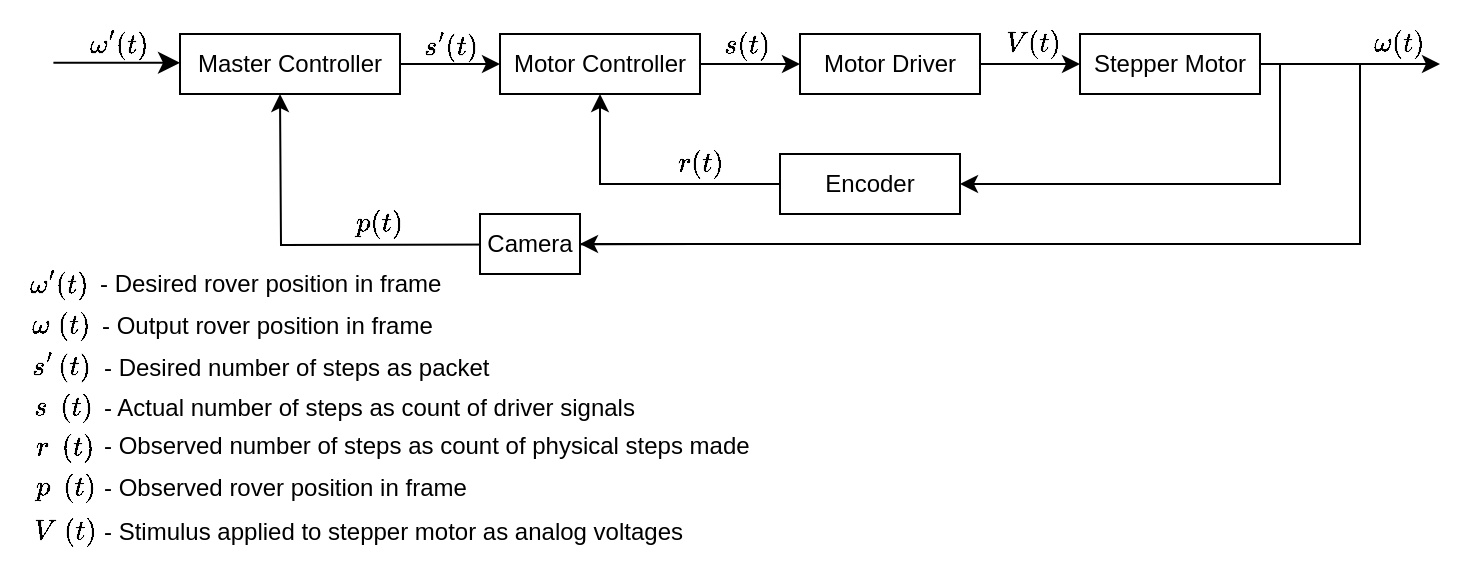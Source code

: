 <mxfile version="23.1.5" type="device">
  <diagram name="Page-1" id="EYME8mqZ03H8l1_a1caY">
    <mxGraphModel dx="928" dy="856" grid="1" gridSize="10" guides="1" tooltips="1" connect="1" arrows="1" fold="1" page="1" pageScale="1" pageWidth="850" pageHeight="1100" math="1" shadow="0">
      <root>
        <mxCell id="0" />
        <mxCell id="1" parent="0" />
        <mxCell id="aGILUsZRQK0Hq1lviLkG-15" style="edgeStyle=orthogonalEdgeStyle;rounded=0;orthogonalLoop=1;jettySize=auto;html=1;exitX=1;exitY=0.5;exitDx=0;exitDy=0;" edge="1" parent="1" source="aGILUsZRQK0Hq1lviLkG-1" target="aGILUsZRQK0Hq1lviLkG-11">
          <mxGeometry relative="1" as="geometry" />
        </mxCell>
        <mxCell id="aGILUsZRQK0Hq1lviLkG-1" value="Motor Controller" style="rounded=0;whiteSpace=wrap;html=1;" vertex="1" parent="1">
          <mxGeometry x="340" y="330" width="100" height="30" as="geometry" />
        </mxCell>
        <mxCell id="aGILUsZRQK0Hq1lviLkG-51" style="edgeStyle=orthogonalEdgeStyle;rounded=0;orthogonalLoop=1;jettySize=auto;html=1;exitX=1;exitY=0.5;exitDx=0;exitDy=0;entryX=0;entryY=0.5;entryDx=0;entryDy=0;" edge="1" parent="1" source="aGILUsZRQK0Hq1lviLkG-2" target="aGILUsZRQK0Hq1lviLkG-1">
          <mxGeometry relative="1" as="geometry" />
        </mxCell>
        <mxCell id="aGILUsZRQK0Hq1lviLkG-2" value="Master Controller" style="rounded=0;whiteSpace=wrap;html=1;" vertex="1" parent="1">
          <mxGeometry x="180" y="330" width="110" height="30" as="geometry" />
        </mxCell>
        <mxCell id="aGILUsZRQK0Hq1lviLkG-41" style="edgeStyle=orthogonalEdgeStyle;rounded=0;orthogonalLoop=1;jettySize=auto;html=1;exitX=0;exitY=0.5;exitDx=0;exitDy=0;entryX=0.5;entryY=1;entryDx=0;entryDy=0;" edge="1" parent="1">
          <mxGeometry relative="1" as="geometry">
            <mxPoint x="438" y="435" as="sourcePoint" />
            <mxPoint x="230" y="360" as="targetPoint" />
          </mxGeometry>
        </mxCell>
        <mxCell id="aGILUsZRQK0Hq1lviLkG-7" value="Camera" style="rounded=0;whiteSpace=wrap;html=1;" vertex="1" parent="1">
          <mxGeometry x="330" y="420" width="50" height="30" as="geometry" />
        </mxCell>
        <mxCell id="aGILUsZRQK0Hq1lviLkG-16" style="edgeStyle=orthogonalEdgeStyle;rounded=0;orthogonalLoop=1;jettySize=auto;html=1;exitX=1;exitY=0.5;exitDx=0;exitDy=0;" edge="1" parent="1" source="aGILUsZRQK0Hq1lviLkG-11" target="aGILUsZRQK0Hq1lviLkG-12">
          <mxGeometry relative="1" as="geometry" />
        </mxCell>
        <mxCell id="aGILUsZRQK0Hq1lviLkG-11" value="Motor Driver" style="rounded=0;whiteSpace=wrap;html=1;" vertex="1" parent="1">
          <mxGeometry x="490" y="330" width="90" height="30" as="geometry" />
        </mxCell>
        <mxCell id="aGILUsZRQK0Hq1lviLkG-23" style="edgeStyle=orthogonalEdgeStyle;rounded=0;orthogonalLoop=1;jettySize=auto;html=1;exitX=1;exitY=0.5;exitDx=0;exitDy=0;entryX=1;entryY=0.5;entryDx=0;entryDy=0;" edge="1" parent="1" source="aGILUsZRQK0Hq1lviLkG-12" target="aGILUsZRQK0Hq1lviLkG-20">
          <mxGeometry relative="1" as="geometry">
            <Array as="points">
              <mxPoint x="730" y="345" />
              <mxPoint x="730" y="405" />
            </Array>
          </mxGeometry>
        </mxCell>
        <mxCell id="aGILUsZRQK0Hq1lviLkG-33" style="edgeStyle=orthogonalEdgeStyle;rounded=0;orthogonalLoop=1;jettySize=auto;html=1;exitX=1;exitY=0.5;exitDx=0;exitDy=0;" edge="1" parent="1" source="aGILUsZRQK0Hq1lviLkG-12">
          <mxGeometry relative="1" as="geometry">
            <mxPoint x="810" y="345" as="targetPoint" />
          </mxGeometry>
        </mxCell>
        <mxCell id="aGILUsZRQK0Hq1lviLkG-36" style="edgeStyle=orthogonalEdgeStyle;rounded=0;orthogonalLoop=1;jettySize=auto;html=1;exitX=1;exitY=0.5;exitDx=0;exitDy=0;entryX=1;entryY=0.5;entryDx=0;entryDy=0;" edge="1" parent="1" source="aGILUsZRQK0Hq1lviLkG-12" target="aGILUsZRQK0Hq1lviLkG-7">
          <mxGeometry relative="1" as="geometry">
            <Array as="points">
              <mxPoint x="770" y="345" />
              <mxPoint x="770" y="435" />
            </Array>
          </mxGeometry>
        </mxCell>
        <mxCell id="aGILUsZRQK0Hq1lviLkG-12" value="Stepper Motor" style="rounded=0;whiteSpace=wrap;html=1;" vertex="1" parent="1">
          <mxGeometry x="630" y="330" width="90" height="30" as="geometry" />
        </mxCell>
        <mxCell id="aGILUsZRQK0Hq1lviLkG-25" style="edgeStyle=orthogonalEdgeStyle;rounded=0;orthogonalLoop=1;jettySize=auto;html=1;entryX=0.5;entryY=1;entryDx=0;entryDy=0;" edge="1" parent="1" source="aGILUsZRQK0Hq1lviLkG-20" target="aGILUsZRQK0Hq1lviLkG-1">
          <mxGeometry relative="1" as="geometry" />
        </mxCell>
        <mxCell id="aGILUsZRQK0Hq1lviLkG-20" value="Encoder" style="rounded=0;whiteSpace=wrap;html=1;" vertex="1" parent="1">
          <mxGeometry x="480" y="390" width="90" height="30" as="geometry" />
        </mxCell>
        <mxCell id="aGILUsZRQK0Hq1lviLkG-46" value="" style="edgeStyle=segmentEdgeStyle;endArrow=classic;html=1;curved=0;rounded=0;endSize=8;startSize=8;entryX=0;entryY=0.5;entryDx=0;entryDy=0;exitX=-0.055;exitY=0.814;exitDx=0;exitDy=0;exitPerimeter=0;" edge="1" parent="1" source="aGILUsZRQK0Hq1lviLkG-49">
          <mxGeometry width="50" height="50" relative="1" as="geometry">
            <mxPoint x="100" y="345" as="sourcePoint" />
            <mxPoint x="180" y="344.71" as="targetPoint" />
          </mxGeometry>
        </mxCell>
        <mxCell id="aGILUsZRQK0Hq1lviLkG-49" value="$$ \omega&#39;(t) $$" style="text;html=1;align=center;verticalAlign=middle;whiteSpace=wrap;rounded=0;" vertex="1" parent="1">
          <mxGeometry x="120" y="320" width="60" height="30" as="geometry" />
        </mxCell>
        <mxCell id="aGILUsZRQK0Hq1lviLkG-53" value="$$\omega(t)$$" style="text;html=1;align=center;verticalAlign=middle;whiteSpace=wrap;rounded=0;" vertex="1" parent="1">
          <mxGeometry x="760" y="320" width="60" height="30" as="geometry" />
        </mxCell>
        <mxCell id="aGILUsZRQK0Hq1lviLkG-54" value="$$p(t)$$" style="text;html=1;align=center;verticalAlign=middle;whiteSpace=wrap;rounded=0;" vertex="1" parent="1">
          <mxGeometry x="250" y="410" width="60" height="30" as="geometry" />
        </mxCell>
        <mxCell id="aGILUsZRQK0Hq1lviLkG-55" value="$$r(t)$$" style="text;html=1;align=center;verticalAlign=middle;whiteSpace=wrap;rounded=0;" vertex="1" parent="1">
          <mxGeometry x="410" y="380" width="60" height="30" as="geometry" />
        </mxCell>
        <mxCell id="aGILUsZRQK0Hq1lviLkG-56" value="$$s&#39;(t)$$" style="text;html=1;align=center;verticalAlign=middle;whiteSpace=wrap;rounded=0;" vertex="1" parent="1">
          <mxGeometry x="286" y="321" width="60" height="30" as="geometry" />
        </mxCell>
        <mxCell id="aGILUsZRQK0Hq1lviLkG-57" value="$$s(t)$$" style="text;html=1;align=center;verticalAlign=middle;whiteSpace=wrap;rounded=0;" vertex="1" parent="1">
          <mxGeometry x="434" y="321" width="60" height="30" as="geometry" />
        </mxCell>
        <mxCell id="aGILUsZRQK0Hq1lviLkG-58" value="$$V(t)$$" style="text;html=1;align=center;verticalAlign=middle;whiteSpace=wrap;rounded=0;" vertex="1" parent="1">
          <mxGeometry x="577" y="320" width="60" height="30" as="geometry" />
        </mxCell>
        <mxCell id="aGILUsZRQK0Hq1lviLkG-59" value="$$ \omega&#39;(t) $$" style="text;html=1;align=center;verticalAlign=middle;whiteSpace=wrap;rounded=0;" vertex="1" parent="1">
          <mxGeometry x="90" y="440" width="60" height="30" as="geometry" />
        </mxCell>
        <mxCell id="aGILUsZRQK0Hq1lviLkG-60" value="$$\omega&amp;nbsp; &amp;nbsp;\;\,\!&lt;br&gt;(t)$$" style="text;html=1;align=center;verticalAlign=middle;whiteSpace=wrap;rounded=0;" vertex="1" parent="1">
          <mxGeometry x="91" y="461" width="60" height="30" as="geometry" />
        </mxCell>
        <mxCell id="aGILUsZRQK0Hq1lviLkG-61" value="$$s&#39;\,(t)$$" style="text;html=1;align=center;verticalAlign=middle;whiteSpace=wrap;rounded=0;" vertex="1" parent="1">
          <mxGeometry x="91" y="481" width="60" height="30" as="geometry" />
        </mxCell>
        <mxCell id="aGILUsZRQK0Hq1lviLkG-62" value="$$s&amp;nbsp; &amp;nbsp;\;\,&lt;br&gt;(t)$$" style="text;html=1;align=center;verticalAlign=middle;whiteSpace=wrap;rounded=0;" vertex="1" parent="1">
          <mxGeometry x="92" y="502" width="60" height="30" as="geometry" />
        </mxCell>
        <mxCell id="aGILUsZRQK0Hq1lviLkG-63" value="$$p&amp;nbsp; &amp;nbsp;\;\,&lt;br&gt;(t)$$" style="text;html=1;align=center;verticalAlign=middle;whiteSpace=wrap;rounded=0;" vertex="1" parent="1">
          <mxGeometry x="93" y="542" width="60" height="30" as="geometry" />
        </mxCell>
        <mxCell id="aGILUsZRQK0Hq1lviLkG-64" value="$$r&amp;nbsp; &amp;nbsp;\;\,&lt;br&gt;(t)$$" style="text;html=1;align=center;verticalAlign=middle;whiteSpace=wrap;rounded=0;" vertex="1" parent="1">
          <mxGeometry x="93" y="522" width="60" height="30" as="geometry" />
        </mxCell>
        <mxCell id="aGILUsZRQK0Hq1lviLkG-65" value="$$V&amp;nbsp; &amp;nbsp;\;&lt;br&gt;(t)$$" style="text;html=1;align=center;verticalAlign=middle;whiteSpace=wrap;rounded=0;" vertex="1" parent="1">
          <mxGeometry x="93" y="564" width="60" height="30" as="geometry" />
        </mxCell>
        <mxCell id="aGILUsZRQK0Hq1lviLkG-67" value="- Desired rover position in frame" style="text;html=1;align=left;verticalAlign=middle;whiteSpace=wrap;rounded=0;" vertex="1" parent="1">
          <mxGeometry x="138" y="440" width="187" height="30" as="geometry" />
        </mxCell>
        <mxCell id="aGILUsZRQK0Hq1lviLkG-68" value="- Output rover position in frame" style="text;html=1;align=left;verticalAlign=middle;whiteSpace=wrap;rounded=0;" vertex="1" parent="1">
          <mxGeometry x="139" y="461" width="187" height="30" as="geometry" />
        </mxCell>
        <mxCell id="aGILUsZRQK0Hq1lviLkG-69" value="- Desired number of steps as packet" style="text;html=1;align=left;verticalAlign=middle;whiteSpace=wrap;rounded=0;" vertex="1" parent="1">
          <mxGeometry x="140" y="482" width="225" height="30" as="geometry" />
        </mxCell>
        <mxCell id="aGILUsZRQK0Hq1lviLkG-70" value="- Actual number of steps as count of driver signals" style="text;html=1;align=left;verticalAlign=middle;whiteSpace=wrap;rounded=0;" vertex="1" parent="1">
          <mxGeometry x="140" y="502" width="275" height="30" as="geometry" />
        </mxCell>
        <mxCell id="aGILUsZRQK0Hq1lviLkG-71" value="- Observed number of steps as count of physical steps made" style="text;html=1;align=left;verticalAlign=middle;whiteSpace=wrap;rounded=0;" vertex="1" parent="1">
          <mxGeometry x="140" y="521" width="325" height="30" as="geometry" />
        </mxCell>
        <mxCell id="aGILUsZRQK0Hq1lviLkG-72" value="- Observed rover position in frame" style="text;html=1;align=left;verticalAlign=middle;whiteSpace=wrap;rounded=0;" vertex="1" parent="1">
          <mxGeometry x="140" y="542" width="325" height="30" as="geometry" />
        </mxCell>
        <mxCell id="aGILUsZRQK0Hq1lviLkG-73" value="- Stimulus applied to stepper motor as analog voltages" style="text;html=1;align=left;verticalAlign=middle;whiteSpace=wrap;rounded=0;" vertex="1" parent="1">
          <mxGeometry x="140" y="564" width="325" height="30" as="geometry" />
        </mxCell>
      </root>
    </mxGraphModel>
  </diagram>
</mxfile>
